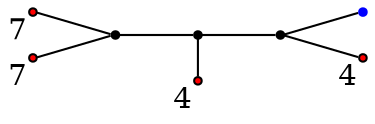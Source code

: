 graph diagram {
node [shape=point,color=black];
rankdir = LR;
subgraph subdiagram {
2 -- 1 -- 3;
}
{7,8} -- 2;
{rank=same;1 -- 4};
3 -- {6,5}
4 [fillcolor=red,xlabel=4];
5 [fillcolor=red,xlabel=4];
6 [color=blue];
7 [fillcolor=red,xlabel=7];
8 [fillcolor=red,xlabel=7];
}
